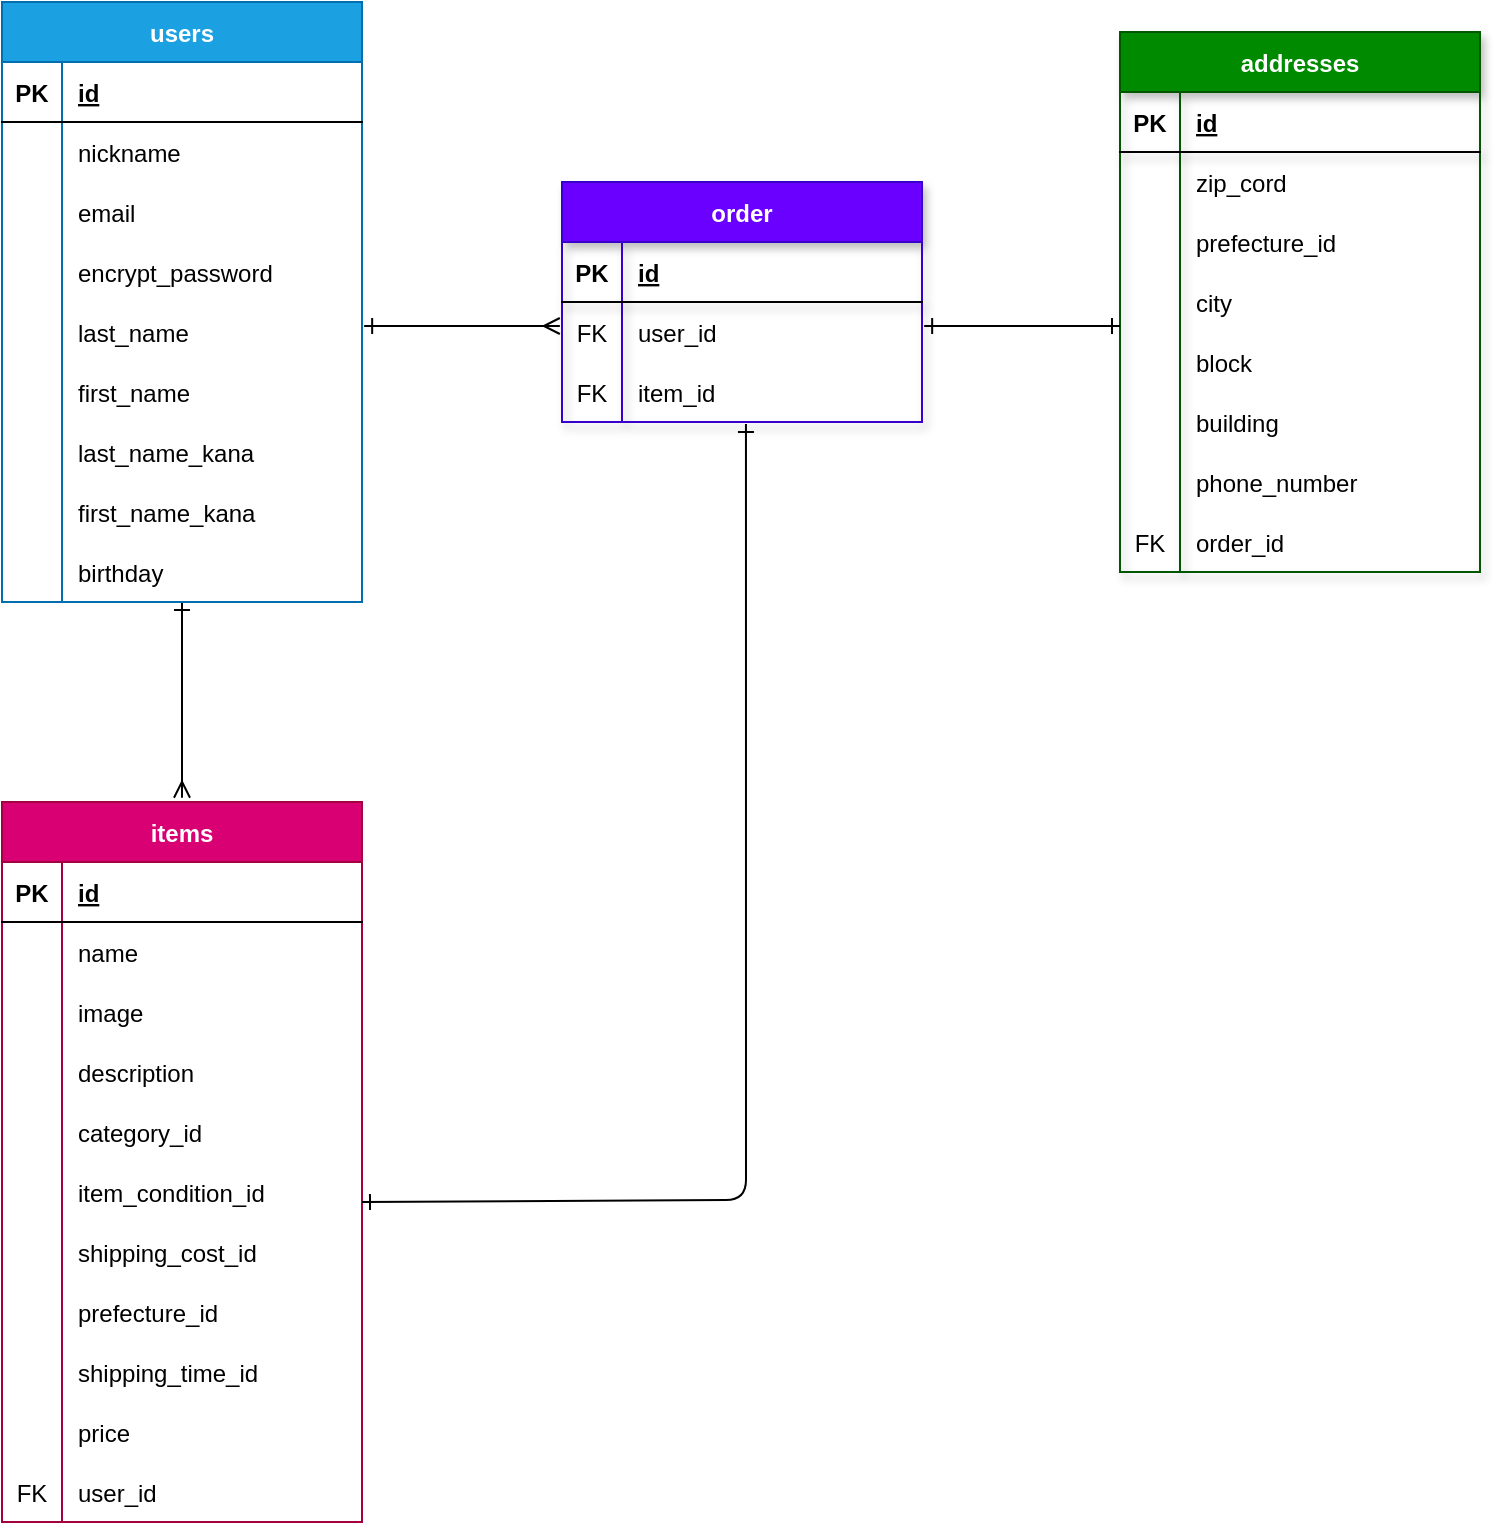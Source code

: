 <mxfile>
    <diagram id="DFI5PynA302Fu8oqHe47" name="ページ1">
        <mxGraphModel dx="1176" dy="812" grid="1" gridSize="10" guides="1" tooltips="1" connect="0" arrows="1" fold="1" page="1" pageScale="1" pageWidth="827" pageHeight="1169" math="0" shadow="0">
            <root>
                <mxCell id="0"/>
                <mxCell id="1" parent="0"/>
                <mxCell id="_hhqNOlX-Mc5uCHi6xY_-204" style="edgeStyle=none;html=1;entryX=0.5;entryY=-0.006;entryDx=0;entryDy=0;entryPerimeter=0;startArrow=ERone;startFill=0;endArrow=ERmany;endFill=0;" edge="1" parent="1" source="_hhqNOlX-Mc5uCHi6xY_-18" target="_hhqNOlX-Mc5uCHi6xY_-88">
                    <mxGeometry relative="1" as="geometry"/>
                </mxCell>
                <mxCell id="_hhqNOlX-Mc5uCHi6xY_-18" value="users" style="shape=table;startSize=30;container=1;collapsible=1;childLayout=tableLayout;fixedRows=1;rowLines=0;fontStyle=1;align=center;resizeLast=1;fillColor=#1ba1e2;fontColor=#ffffff;strokeColor=#006EAF;" vertex="1" parent="1">
                    <mxGeometry x="41" y="40" width="180" height="300" as="geometry"/>
                </mxCell>
                <mxCell id="_hhqNOlX-Mc5uCHi6xY_-19" value="" style="shape=tableRow;horizontal=0;startSize=0;swimlaneHead=0;swimlaneBody=0;fillColor=none;collapsible=0;dropTarget=0;points=[[0,0.5],[1,0.5]];portConstraint=eastwest;top=0;left=0;right=0;bottom=1;" vertex="1" parent="_hhqNOlX-Mc5uCHi6xY_-18">
                    <mxGeometry y="30" width="180" height="30" as="geometry"/>
                </mxCell>
                <mxCell id="_hhqNOlX-Mc5uCHi6xY_-20" value="PK" style="shape=partialRectangle;connectable=0;fillColor=none;top=0;left=0;bottom=0;right=0;fontStyle=1;overflow=hidden;" vertex="1" parent="_hhqNOlX-Mc5uCHi6xY_-19">
                    <mxGeometry width="30" height="30" as="geometry">
                        <mxRectangle width="30" height="30" as="alternateBounds"/>
                    </mxGeometry>
                </mxCell>
                <mxCell id="_hhqNOlX-Mc5uCHi6xY_-21" value="id" style="shape=partialRectangle;connectable=0;fillColor=none;top=0;left=0;bottom=0;right=0;align=left;spacingLeft=6;fontStyle=5;overflow=hidden;" vertex="1" parent="_hhqNOlX-Mc5uCHi6xY_-19">
                    <mxGeometry x="30" width="150" height="30" as="geometry">
                        <mxRectangle width="150" height="30" as="alternateBounds"/>
                    </mxGeometry>
                </mxCell>
                <mxCell id="_hhqNOlX-Mc5uCHi6xY_-22" value="" style="shape=tableRow;horizontal=0;startSize=0;swimlaneHead=0;swimlaneBody=0;fillColor=none;collapsible=0;dropTarget=0;points=[[0,0.5],[1,0.5]];portConstraint=eastwest;top=0;left=0;right=0;bottom=0;" vertex="1" parent="_hhqNOlX-Mc5uCHi6xY_-18">
                    <mxGeometry y="60" width="180" height="30" as="geometry"/>
                </mxCell>
                <mxCell id="_hhqNOlX-Mc5uCHi6xY_-23" value="" style="shape=partialRectangle;connectable=0;fillColor=none;top=0;left=0;bottom=0;right=0;editable=1;overflow=hidden;" vertex="1" parent="_hhqNOlX-Mc5uCHi6xY_-22">
                    <mxGeometry width="30" height="30" as="geometry">
                        <mxRectangle width="30" height="30" as="alternateBounds"/>
                    </mxGeometry>
                </mxCell>
                <mxCell id="_hhqNOlX-Mc5uCHi6xY_-24" value="nickname" style="shape=partialRectangle;connectable=0;fillColor=none;top=0;left=0;bottom=0;right=0;align=left;spacingLeft=6;overflow=hidden;" vertex="1" parent="_hhqNOlX-Mc5uCHi6xY_-22">
                    <mxGeometry x="30" width="150" height="30" as="geometry">
                        <mxRectangle width="150" height="30" as="alternateBounds"/>
                    </mxGeometry>
                </mxCell>
                <mxCell id="_hhqNOlX-Mc5uCHi6xY_-25" value="" style="shape=tableRow;horizontal=0;startSize=0;swimlaneHead=0;swimlaneBody=0;fillColor=none;collapsible=0;dropTarget=0;points=[[0,0.5],[1,0.5]];portConstraint=eastwest;top=0;left=0;right=0;bottom=0;" vertex="1" parent="_hhqNOlX-Mc5uCHi6xY_-18">
                    <mxGeometry y="90" width="180" height="30" as="geometry"/>
                </mxCell>
                <mxCell id="_hhqNOlX-Mc5uCHi6xY_-26" value="" style="shape=partialRectangle;connectable=0;fillColor=none;top=0;left=0;bottom=0;right=0;editable=1;overflow=hidden;" vertex="1" parent="_hhqNOlX-Mc5uCHi6xY_-25">
                    <mxGeometry width="30" height="30" as="geometry">
                        <mxRectangle width="30" height="30" as="alternateBounds"/>
                    </mxGeometry>
                </mxCell>
                <mxCell id="_hhqNOlX-Mc5uCHi6xY_-27" value="email" style="shape=partialRectangle;connectable=0;fillColor=none;top=0;left=0;bottom=0;right=0;align=left;spacingLeft=6;overflow=hidden;" vertex="1" parent="_hhqNOlX-Mc5uCHi6xY_-25">
                    <mxGeometry x="30" width="150" height="30" as="geometry">
                        <mxRectangle width="150" height="30" as="alternateBounds"/>
                    </mxGeometry>
                </mxCell>
                <mxCell id="_hhqNOlX-Mc5uCHi6xY_-28" value="" style="shape=tableRow;horizontal=0;startSize=0;swimlaneHead=0;swimlaneBody=0;fillColor=none;collapsible=0;dropTarget=0;points=[[0,0.5],[1,0.5]];portConstraint=eastwest;top=0;left=0;right=0;bottom=0;" vertex="1" parent="_hhqNOlX-Mc5uCHi6xY_-18">
                    <mxGeometry y="120" width="180" height="30" as="geometry"/>
                </mxCell>
                <mxCell id="_hhqNOlX-Mc5uCHi6xY_-29" value="" style="shape=partialRectangle;connectable=0;fillColor=none;top=0;left=0;bottom=0;right=0;editable=1;overflow=hidden;" vertex="1" parent="_hhqNOlX-Mc5uCHi6xY_-28">
                    <mxGeometry width="30" height="30" as="geometry">
                        <mxRectangle width="30" height="30" as="alternateBounds"/>
                    </mxGeometry>
                </mxCell>
                <mxCell id="_hhqNOlX-Mc5uCHi6xY_-30" value="encrypt_password" style="shape=partialRectangle;connectable=0;fillColor=none;top=0;left=0;bottom=0;right=0;align=left;spacingLeft=6;overflow=hidden;" vertex="1" parent="_hhqNOlX-Mc5uCHi6xY_-28">
                    <mxGeometry x="30" width="150" height="30" as="geometry">
                        <mxRectangle width="150" height="30" as="alternateBounds"/>
                    </mxGeometry>
                </mxCell>
                <mxCell id="_hhqNOlX-Mc5uCHi6xY_-31" style="shape=tableRow;horizontal=0;startSize=0;swimlaneHead=0;swimlaneBody=0;fillColor=none;collapsible=0;dropTarget=0;points=[[0,0.5],[1,0.5]];portConstraint=eastwest;top=0;left=0;right=0;bottom=0;" vertex="1" parent="_hhqNOlX-Mc5uCHi6xY_-18">
                    <mxGeometry y="150" width="180" height="30" as="geometry"/>
                </mxCell>
                <mxCell id="_hhqNOlX-Mc5uCHi6xY_-32" style="shape=partialRectangle;connectable=0;fillColor=none;top=0;left=0;bottom=0;right=0;editable=1;overflow=hidden;" vertex="1" parent="_hhqNOlX-Mc5uCHi6xY_-31">
                    <mxGeometry width="30" height="30" as="geometry">
                        <mxRectangle width="30" height="30" as="alternateBounds"/>
                    </mxGeometry>
                </mxCell>
                <mxCell id="_hhqNOlX-Mc5uCHi6xY_-33" value="last_name" style="shape=partialRectangle;connectable=0;fillColor=none;top=0;left=0;bottom=0;right=0;align=left;spacingLeft=6;overflow=hidden;" vertex="1" parent="_hhqNOlX-Mc5uCHi6xY_-31">
                    <mxGeometry x="30" width="150" height="30" as="geometry">
                        <mxRectangle width="150" height="30" as="alternateBounds"/>
                    </mxGeometry>
                </mxCell>
                <mxCell id="_hhqNOlX-Mc5uCHi6xY_-34" style="shape=tableRow;horizontal=0;startSize=0;swimlaneHead=0;swimlaneBody=0;fillColor=none;collapsible=0;dropTarget=0;points=[[0,0.5],[1,0.5]];portConstraint=eastwest;top=0;left=0;right=0;bottom=0;" vertex="1" parent="_hhqNOlX-Mc5uCHi6xY_-18">
                    <mxGeometry y="180" width="180" height="30" as="geometry"/>
                </mxCell>
                <mxCell id="_hhqNOlX-Mc5uCHi6xY_-35" style="shape=partialRectangle;connectable=0;fillColor=none;top=0;left=0;bottom=0;right=0;editable=1;overflow=hidden;" vertex="1" parent="_hhqNOlX-Mc5uCHi6xY_-34">
                    <mxGeometry width="30" height="30" as="geometry">
                        <mxRectangle width="30" height="30" as="alternateBounds"/>
                    </mxGeometry>
                </mxCell>
                <mxCell id="_hhqNOlX-Mc5uCHi6xY_-36" value="first_name" style="shape=partialRectangle;connectable=0;fillColor=none;top=0;left=0;bottom=0;right=0;align=left;spacingLeft=6;overflow=hidden;" vertex="1" parent="_hhqNOlX-Mc5uCHi6xY_-34">
                    <mxGeometry x="30" width="150" height="30" as="geometry">
                        <mxRectangle width="150" height="30" as="alternateBounds"/>
                    </mxGeometry>
                </mxCell>
                <mxCell id="_hhqNOlX-Mc5uCHi6xY_-37" style="shape=tableRow;horizontal=0;startSize=0;swimlaneHead=0;swimlaneBody=0;fillColor=none;collapsible=0;dropTarget=0;points=[[0,0.5],[1,0.5]];portConstraint=eastwest;top=0;left=0;right=0;bottom=0;" vertex="1" parent="_hhqNOlX-Mc5uCHi6xY_-18">
                    <mxGeometry y="210" width="180" height="30" as="geometry"/>
                </mxCell>
                <mxCell id="_hhqNOlX-Mc5uCHi6xY_-38" style="shape=partialRectangle;connectable=0;fillColor=none;top=0;left=0;bottom=0;right=0;editable=1;overflow=hidden;" vertex="1" parent="_hhqNOlX-Mc5uCHi6xY_-37">
                    <mxGeometry width="30" height="30" as="geometry">
                        <mxRectangle width="30" height="30" as="alternateBounds"/>
                    </mxGeometry>
                </mxCell>
                <mxCell id="_hhqNOlX-Mc5uCHi6xY_-39" value="last_name_kana" style="shape=partialRectangle;connectable=0;fillColor=none;top=0;left=0;bottom=0;right=0;align=left;spacingLeft=6;overflow=hidden;" vertex="1" parent="_hhqNOlX-Mc5uCHi6xY_-37">
                    <mxGeometry x="30" width="150" height="30" as="geometry">
                        <mxRectangle width="150" height="30" as="alternateBounds"/>
                    </mxGeometry>
                </mxCell>
                <mxCell id="_hhqNOlX-Mc5uCHi6xY_-40" style="shape=tableRow;horizontal=0;startSize=0;swimlaneHead=0;swimlaneBody=0;fillColor=none;collapsible=0;dropTarget=0;points=[[0,0.5],[1,0.5]];portConstraint=eastwest;top=0;left=0;right=0;bottom=0;" vertex="1" parent="_hhqNOlX-Mc5uCHi6xY_-18">
                    <mxGeometry y="240" width="180" height="30" as="geometry"/>
                </mxCell>
                <mxCell id="_hhqNOlX-Mc5uCHi6xY_-41" style="shape=partialRectangle;connectable=0;fillColor=none;top=0;left=0;bottom=0;right=0;editable=1;overflow=hidden;" vertex="1" parent="_hhqNOlX-Mc5uCHi6xY_-40">
                    <mxGeometry width="30" height="30" as="geometry">
                        <mxRectangle width="30" height="30" as="alternateBounds"/>
                    </mxGeometry>
                </mxCell>
                <mxCell id="_hhqNOlX-Mc5uCHi6xY_-42" value="first_name_kana" style="shape=partialRectangle;connectable=0;fillColor=none;top=0;left=0;bottom=0;right=0;align=left;spacingLeft=6;overflow=hidden;" vertex="1" parent="_hhqNOlX-Mc5uCHi6xY_-40">
                    <mxGeometry x="30" width="150" height="30" as="geometry">
                        <mxRectangle width="150" height="30" as="alternateBounds"/>
                    </mxGeometry>
                </mxCell>
                <mxCell id="_hhqNOlX-Mc5uCHi6xY_-43" style="shape=tableRow;horizontal=0;startSize=0;swimlaneHead=0;swimlaneBody=0;fillColor=none;collapsible=0;dropTarget=0;points=[[0,0.5],[1,0.5]];portConstraint=eastwest;top=0;left=0;right=0;bottom=0;" vertex="1" parent="_hhqNOlX-Mc5uCHi6xY_-18">
                    <mxGeometry y="270" width="180" height="30" as="geometry"/>
                </mxCell>
                <mxCell id="_hhqNOlX-Mc5uCHi6xY_-44" style="shape=partialRectangle;connectable=0;fillColor=none;top=0;left=0;bottom=0;right=0;editable=1;overflow=hidden;" vertex="1" parent="_hhqNOlX-Mc5uCHi6xY_-43">
                    <mxGeometry width="30" height="30" as="geometry">
                        <mxRectangle width="30" height="30" as="alternateBounds"/>
                    </mxGeometry>
                </mxCell>
                <mxCell id="_hhqNOlX-Mc5uCHi6xY_-45" value="birthday" style="shape=partialRectangle;connectable=0;fillColor=none;top=0;left=0;bottom=0;right=0;align=left;spacingLeft=6;overflow=hidden;" vertex="1" parent="_hhqNOlX-Mc5uCHi6xY_-43">
                    <mxGeometry x="30" width="150" height="30" as="geometry">
                        <mxRectangle width="150" height="30" as="alternateBounds"/>
                    </mxGeometry>
                </mxCell>
                <mxCell id="_hhqNOlX-Mc5uCHi6xY_-88" value="items" style="shape=table;startSize=30;container=1;collapsible=1;childLayout=tableLayout;fixedRows=1;rowLines=0;fontStyle=1;align=center;resizeLast=1;strokeColor=#A50040;strokeWidth=1;fillColor=#d80073;fontColor=#ffffff;" vertex="1" parent="1">
                    <mxGeometry x="41" y="440" width="180" height="360" as="geometry"/>
                </mxCell>
                <mxCell id="_hhqNOlX-Mc5uCHi6xY_-89" value="" style="shape=tableRow;horizontal=0;startSize=0;swimlaneHead=0;swimlaneBody=0;fillColor=none;collapsible=0;dropTarget=0;points=[[0,0.5],[1,0.5]];portConstraint=eastwest;top=0;left=0;right=0;bottom=1;strokeColor=default;strokeWidth=1;" vertex="1" parent="_hhqNOlX-Mc5uCHi6xY_-88">
                    <mxGeometry y="30" width="180" height="30" as="geometry"/>
                </mxCell>
                <mxCell id="_hhqNOlX-Mc5uCHi6xY_-90" value="PK" style="shape=partialRectangle;connectable=0;fillColor=none;top=0;left=0;bottom=0;right=0;fontStyle=1;overflow=hidden;strokeColor=default;strokeWidth=1;" vertex="1" parent="_hhqNOlX-Mc5uCHi6xY_-89">
                    <mxGeometry width="30" height="30" as="geometry">
                        <mxRectangle width="30" height="30" as="alternateBounds"/>
                    </mxGeometry>
                </mxCell>
                <mxCell id="_hhqNOlX-Mc5uCHi6xY_-91" value="id" style="shape=partialRectangle;connectable=0;fillColor=none;top=0;left=0;bottom=0;right=0;align=left;spacingLeft=6;fontStyle=5;overflow=hidden;strokeColor=default;strokeWidth=1;" vertex="1" parent="_hhqNOlX-Mc5uCHi6xY_-89">
                    <mxGeometry x="30" width="150" height="30" as="geometry">
                        <mxRectangle width="150" height="30" as="alternateBounds"/>
                    </mxGeometry>
                </mxCell>
                <mxCell id="_hhqNOlX-Mc5uCHi6xY_-101" style="shape=tableRow;horizontal=0;startSize=0;swimlaneHead=0;swimlaneBody=0;fillColor=none;collapsible=0;dropTarget=0;points=[[0,0.5],[1,0.5]];portConstraint=eastwest;top=0;left=0;right=0;bottom=0;strokeColor=default;strokeWidth=1;" vertex="1" parent="_hhqNOlX-Mc5uCHi6xY_-88">
                    <mxGeometry y="60" width="180" height="30" as="geometry"/>
                </mxCell>
                <mxCell id="_hhqNOlX-Mc5uCHi6xY_-102" style="shape=partialRectangle;connectable=0;fillColor=none;top=0;left=0;bottom=0;right=0;editable=1;overflow=hidden;strokeColor=default;strokeWidth=1;" vertex="1" parent="_hhqNOlX-Mc5uCHi6xY_-101">
                    <mxGeometry width="30" height="30" as="geometry">
                        <mxRectangle width="30" height="30" as="alternateBounds"/>
                    </mxGeometry>
                </mxCell>
                <mxCell id="_hhqNOlX-Mc5uCHi6xY_-103" value="name" style="shape=partialRectangle;connectable=0;fillColor=none;top=0;left=0;bottom=0;right=0;align=left;spacingLeft=6;overflow=hidden;strokeColor=default;strokeWidth=1;" vertex="1" parent="_hhqNOlX-Mc5uCHi6xY_-101">
                    <mxGeometry x="30" width="150" height="30" as="geometry">
                        <mxRectangle width="150" height="30" as="alternateBounds"/>
                    </mxGeometry>
                </mxCell>
                <mxCell id="_hhqNOlX-Mc5uCHi6xY_-119" style="shape=tableRow;horizontal=0;startSize=0;swimlaneHead=0;swimlaneBody=0;fillColor=none;collapsible=0;dropTarget=0;points=[[0,0.5],[1,0.5]];portConstraint=eastwest;top=0;left=0;right=0;bottom=0;strokeColor=default;strokeWidth=1;" vertex="1" parent="_hhqNOlX-Mc5uCHi6xY_-88">
                    <mxGeometry y="90" width="180" height="30" as="geometry"/>
                </mxCell>
                <mxCell id="_hhqNOlX-Mc5uCHi6xY_-120" style="shape=partialRectangle;connectable=0;fillColor=none;top=0;left=0;bottom=0;right=0;editable=1;overflow=hidden;strokeColor=default;strokeWidth=1;" vertex="1" parent="_hhqNOlX-Mc5uCHi6xY_-119">
                    <mxGeometry width="30" height="30" as="geometry">
                        <mxRectangle width="30" height="30" as="alternateBounds"/>
                    </mxGeometry>
                </mxCell>
                <mxCell id="_hhqNOlX-Mc5uCHi6xY_-121" value="image" style="shape=partialRectangle;connectable=0;fillColor=none;top=0;left=0;bottom=0;right=0;align=left;spacingLeft=6;overflow=hidden;strokeColor=default;strokeWidth=1;" vertex="1" parent="_hhqNOlX-Mc5uCHi6xY_-119">
                    <mxGeometry x="30" width="150" height="30" as="geometry">
                        <mxRectangle width="150" height="30" as="alternateBounds"/>
                    </mxGeometry>
                </mxCell>
                <mxCell id="_hhqNOlX-Mc5uCHi6xY_-92" value="" style="shape=tableRow;horizontal=0;startSize=0;swimlaneHead=0;swimlaneBody=0;fillColor=none;collapsible=0;dropTarget=0;points=[[0,0.5],[1,0.5]];portConstraint=eastwest;top=0;left=0;right=0;bottom=0;strokeColor=default;strokeWidth=1;" vertex="1" parent="_hhqNOlX-Mc5uCHi6xY_-88">
                    <mxGeometry y="120" width="180" height="30" as="geometry"/>
                </mxCell>
                <mxCell id="_hhqNOlX-Mc5uCHi6xY_-93" value="" style="shape=partialRectangle;connectable=0;fillColor=none;top=0;left=0;bottom=0;right=0;editable=1;overflow=hidden;strokeColor=default;strokeWidth=1;" vertex="1" parent="_hhqNOlX-Mc5uCHi6xY_-92">
                    <mxGeometry width="30" height="30" as="geometry">
                        <mxRectangle width="30" height="30" as="alternateBounds"/>
                    </mxGeometry>
                </mxCell>
                <mxCell id="_hhqNOlX-Mc5uCHi6xY_-94" value="description" style="shape=partialRectangle;connectable=0;fillColor=none;top=0;left=0;bottom=0;right=0;align=left;spacingLeft=6;overflow=hidden;strokeColor=default;strokeWidth=1;" vertex="1" parent="_hhqNOlX-Mc5uCHi6xY_-92">
                    <mxGeometry x="30" width="150" height="30" as="geometry">
                        <mxRectangle width="150" height="30" as="alternateBounds"/>
                    </mxGeometry>
                </mxCell>
                <mxCell id="_hhqNOlX-Mc5uCHi6xY_-95" value="" style="shape=tableRow;horizontal=0;startSize=0;swimlaneHead=0;swimlaneBody=0;fillColor=none;collapsible=0;dropTarget=0;points=[[0,0.5],[1,0.5]];portConstraint=eastwest;top=0;left=0;right=0;bottom=0;strokeColor=default;strokeWidth=1;" vertex="1" parent="_hhqNOlX-Mc5uCHi6xY_-88">
                    <mxGeometry y="150" width="180" height="30" as="geometry"/>
                </mxCell>
                <mxCell id="_hhqNOlX-Mc5uCHi6xY_-96" value="" style="shape=partialRectangle;connectable=0;fillColor=none;top=0;left=0;bottom=0;right=0;editable=1;overflow=hidden;strokeColor=default;strokeWidth=1;" vertex="1" parent="_hhqNOlX-Mc5uCHi6xY_-95">
                    <mxGeometry width="30" height="30" as="geometry">
                        <mxRectangle width="30" height="30" as="alternateBounds"/>
                    </mxGeometry>
                </mxCell>
                <mxCell id="_hhqNOlX-Mc5uCHi6xY_-97" value="category_id" style="shape=partialRectangle;connectable=0;fillColor=none;top=0;left=0;bottom=0;right=0;align=left;spacingLeft=6;overflow=hidden;strokeColor=default;strokeWidth=1;" vertex="1" parent="_hhqNOlX-Mc5uCHi6xY_-95">
                    <mxGeometry x="30" width="150" height="30" as="geometry">
                        <mxRectangle width="150" height="30" as="alternateBounds"/>
                    </mxGeometry>
                </mxCell>
                <mxCell id="_hhqNOlX-Mc5uCHi6xY_-98" value="" style="shape=tableRow;horizontal=0;startSize=0;swimlaneHead=0;swimlaneBody=0;fillColor=none;collapsible=0;dropTarget=0;points=[[0,0.5],[1,0.5]];portConstraint=eastwest;top=0;left=0;right=0;bottom=0;strokeColor=default;strokeWidth=1;" vertex="1" parent="_hhqNOlX-Mc5uCHi6xY_-88">
                    <mxGeometry y="180" width="180" height="30" as="geometry"/>
                </mxCell>
                <mxCell id="_hhqNOlX-Mc5uCHi6xY_-99" value="" style="shape=partialRectangle;connectable=0;fillColor=none;top=0;left=0;bottom=0;right=0;editable=1;overflow=hidden;strokeColor=default;strokeWidth=1;" vertex="1" parent="_hhqNOlX-Mc5uCHi6xY_-98">
                    <mxGeometry width="30" height="30" as="geometry">
                        <mxRectangle width="30" height="30" as="alternateBounds"/>
                    </mxGeometry>
                </mxCell>
                <mxCell id="_hhqNOlX-Mc5uCHi6xY_-100" value="item_condition_id" style="shape=partialRectangle;connectable=0;fillColor=none;top=0;left=0;bottom=0;right=0;align=left;spacingLeft=6;overflow=hidden;strokeColor=default;strokeWidth=1;" vertex="1" parent="_hhqNOlX-Mc5uCHi6xY_-98">
                    <mxGeometry x="30" width="150" height="30" as="geometry">
                        <mxRectangle width="150" height="30" as="alternateBounds"/>
                    </mxGeometry>
                </mxCell>
                <mxCell id="_hhqNOlX-Mc5uCHi6xY_-113" style="shape=tableRow;horizontal=0;startSize=0;swimlaneHead=0;swimlaneBody=0;fillColor=none;collapsible=0;dropTarget=0;points=[[0,0.5],[1,0.5]];portConstraint=eastwest;top=0;left=0;right=0;bottom=0;strokeColor=default;strokeWidth=1;" vertex="1" parent="_hhqNOlX-Mc5uCHi6xY_-88">
                    <mxGeometry y="210" width="180" height="30" as="geometry"/>
                </mxCell>
                <mxCell id="_hhqNOlX-Mc5uCHi6xY_-114" style="shape=partialRectangle;connectable=0;fillColor=none;top=0;left=0;bottom=0;right=0;editable=1;overflow=hidden;strokeColor=default;strokeWidth=1;" vertex="1" parent="_hhqNOlX-Mc5uCHi6xY_-113">
                    <mxGeometry width="30" height="30" as="geometry">
                        <mxRectangle width="30" height="30" as="alternateBounds"/>
                    </mxGeometry>
                </mxCell>
                <mxCell id="_hhqNOlX-Mc5uCHi6xY_-115" value="shipping_cost_id" style="shape=partialRectangle;connectable=0;fillColor=none;top=0;left=0;bottom=0;right=0;align=left;spacingLeft=6;overflow=hidden;strokeColor=default;strokeWidth=1;" vertex="1" parent="_hhqNOlX-Mc5uCHi6xY_-113">
                    <mxGeometry x="30" width="150" height="30" as="geometry">
                        <mxRectangle width="150" height="30" as="alternateBounds"/>
                    </mxGeometry>
                </mxCell>
                <mxCell id="_hhqNOlX-Mc5uCHi6xY_-110" style="shape=tableRow;horizontal=0;startSize=0;swimlaneHead=0;swimlaneBody=0;fillColor=none;collapsible=0;dropTarget=0;points=[[0,0.5],[1,0.5]];portConstraint=eastwest;top=0;left=0;right=0;bottom=0;strokeColor=default;strokeWidth=1;" vertex="1" parent="_hhqNOlX-Mc5uCHi6xY_-88">
                    <mxGeometry y="240" width="180" height="30" as="geometry"/>
                </mxCell>
                <mxCell id="_hhqNOlX-Mc5uCHi6xY_-111" style="shape=partialRectangle;connectable=0;fillColor=none;top=0;left=0;bottom=0;right=0;editable=1;overflow=hidden;strokeColor=default;strokeWidth=1;" vertex="1" parent="_hhqNOlX-Mc5uCHi6xY_-110">
                    <mxGeometry width="30" height="30" as="geometry">
                        <mxRectangle width="30" height="30" as="alternateBounds"/>
                    </mxGeometry>
                </mxCell>
                <mxCell id="_hhqNOlX-Mc5uCHi6xY_-112" value="prefecture_id" style="shape=partialRectangle;connectable=0;fillColor=none;top=0;left=0;bottom=0;right=0;align=left;spacingLeft=6;overflow=hidden;strokeColor=default;strokeWidth=1;" vertex="1" parent="_hhqNOlX-Mc5uCHi6xY_-110">
                    <mxGeometry x="30" width="150" height="30" as="geometry">
                        <mxRectangle width="150" height="30" as="alternateBounds"/>
                    </mxGeometry>
                </mxCell>
                <mxCell id="_hhqNOlX-Mc5uCHi6xY_-107" style="shape=tableRow;horizontal=0;startSize=0;swimlaneHead=0;swimlaneBody=0;fillColor=none;collapsible=0;dropTarget=0;points=[[0,0.5],[1,0.5]];portConstraint=eastwest;top=0;left=0;right=0;bottom=0;strokeColor=default;strokeWidth=1;" vertex="1" parent="_hhqNOlX-Mc5uCHi6xY_-88">
                    <mxGeometry y="270" width="180" height="30" as="geometry"/>
                </mxCell>
                <mxCell id="_hhqNOlX-Mc5uCHi6xY_-108" style="shape=partialRectangle;connectable=0;fillColor=none;top=0;left=0;bottom=0;right=0;editable=1;overflow=hidden;strokeColor=default;strokeWidth=1;" vertex="1" parent="_hhqNOlX-Mc5uCHi6xY_-107">
                    <mxGeometry width="30" height="30" as="geometry">
                        <mxRectangle width="30" height="30" as="alternateBounds"/>
                    </mxGeometry>
                </mxCell>
                <mxCell id="_hhqNOlX-Mc5uCHi6xY_-109" value="shipping_time_id" style="shape=partialRectangle;connectable=0;fillColor=none;top=0;left=0;bottom=0;right=0;align=left;spacingLeft=6;overflow=hidden;strokeColor=default;strokeWidth=1;" vertex="1" parent="_hhqNOlX-Mc5uCHi6xY_-107">
                    <mxGeometry x="30" width="150" height="30" as="geometry">
                        <mxRectangle width="150" height="30" as="alternateBounds"/>
                    </mxGeometry>
                </mxCell>
                <mxCell id="_hhqNOlX-Mc5uCHi6xY_-116" style="shape=tableRow;horizontal=0;startSize=0;swimlaneHead=0;swimlaneBody=0;fillColor=none;collapsible=0;dropTarget=0;points=[[0,0.5],[1,0.5]];portConstraint=eastwest;top=0;left=0;right=0;bottom=0;strokeColor=default;strokeWidth=1;" vertex="1" parent="_hhqNOlX-Mc5uCHi6xY_-88">
                    <mxGeometry y="300" width="180" height="30" as="geometry"/>
                </mxCell>
                <mxCell id="_hhqNOlX-Mc5uCHi6xY_-117" style="shape=partialRectangle;connectable=0;fillColor=none;top=0;left=0;bottom=0;right=0;editable=1;overflow=hidden;strokeColor=default;strokeWidth=1;" vertex="1" parent="_hhqNOlX-Mc5uCHi6xY_-116">
                    <mxGeometry width="30" height="30" as="geometry">
                        <mxRectangle width="30" height="30" as="alternateBounds"/>
                    </mxGeometry>
                </mxCell>
                <mxCell id="_hhqNOlX-Mc5uCHi6xY_-118" value="price" style="shape=partialRectangle;connectable=0;fillColor=none;top=0;left=0;bottom=0;right=0;align=left;spacingLeft=6;overflow=hidden;strokeColor=default;strokeWidth=1;" vertex="1" parent="_hhqNOlX-Mc5uCHi6xY_-116">
                    <mxGeometry x="30" width="150" height="30" as="geometry">
                        <mxRectangle width="150" height="30" as="alternateBounds"/>
                    </mxGeometry>
                </mxCell>
                <mxCell id="_hhqNOlX-Mc5uCHi6xY_-173" style="shape=tableRow;horizontal=0;startSize=0;swimlaneHead=0;swimlaneBody=0;fillColor=none;collapsible=0;dropTarget=0;points=[[0,0.5],[1,0.5]];portConstraint=eastwest;top=0;left=0;right=0;bottom=0;strokeColor=default;strokeWidth=1;" vertex="1" parent="_hhqNOlX-Mc5uCHi6xY_-88">
                    <mxGeometry y="330" width="180" height="30" as="geometry"/>
                </mxCell>
                <mxCell id="_hhqNOlX-Mc5uCHi6xY_-174" value="FK" style="shape=partialRectangle;connectable=0;fillColor=none;top=0;left=0;bottom=0;right=0;editable=1;overflow=hidden;strokeColor=default;strokeWidth=1;" vertex="1" parent="_hhqNOlX-Mc5uCHi6xY_-173">
                    <mxGeometry width="30" height="30" as="geometry">
                        <mxRectangle width="30" height="30" as="alternateBounds"/>
                    </mxGeometry>
                </mxCell>
                <mxCell id="_hhqNOlX-Mc5uCHi6xY_-175" value="user_id" style="shape=partialRectangle;connectable=0;fillColor=none;top=0;left=0;bottom=0;right=0;align=left;spacingLeft=6;overflow=hidden;strokeColor=default;strokeWidth=1;" vertex="1" parent="_hhqNOlX-Mc5uCHi6xY_-173">
                    <mxGeometry x="30" width="150" height="30" as="geometry">
                        <mxRectangle width="150" height="30" as="alternateBounds"/>
                    </mxGeometry>
                </mxCell>
                <mxCell id="_hhqNOlX-Mc5uCHi6xY_-160" value="order" style="shape=table;startSize=30;container=1;collapsible=1;childLayout=tableLayout;fixedRows=1;rowLines=0;fontStyle=1;align=center;resizeLast=1;shadow=1;strokeColor=#3700CC;strokeWidth=1;fillColor=#6a00ff;fontColor=#ffffff;" vertex="1" parent="1">
                    <mxGeometry x="321" y="130" width="180" height="120" as="geometry"/>
                </mxCell>
                <mxCell id="_hhqNOlX-Mc5uCHi6xY_-161" value="" style="shape=tableRow;horizontal=0;startSize=0;swimlaneHead=0;swimlaneBody=0;fillColor=none;collapsible=0;dropTarget=0;points=[[0,0.5],[1,0.5]];portConstraint=eastwest;top=0;left=0;right=0;bottom=1;shadow=1;strokeColor=default;strokeWidth=1;" vertex="1" parent="_hhqNOlX-Mc5uCHi6xY_-160">
                    <mxGeometry y="30" width="180" height="30" as="geometry"/>
                </mxCell>
                <mxCell id="_hhqNOlX-Mc5uCHi6xY_-162" value="PK" style="shape=partialRectangle;connectable=0;fillColor=none;top=0;left=0;bottom=0;right=0;fontStyle=1;overflow=hidden;shadow=1;strokeColor=default;strokeWidth=1;" vertex="1" parent="_hhqNOlX-Mc5uCHi6xY_-161">
                    <mxGeometry width="30" height="30" as="geometry">
                        <mxRectangle width="30" height="30" as="alternateBounds"/>
                    </mxGeometry>
                </mxCell>
                <mxCell id="_hhqNOlX-Mc5uCHi6xY_-163" value="id" style="shape=partialRectangle;connectable=0;fillColor=none;top=0;left=0;bottom=0;right=0;align=left;spacingLeft=6;fontStyle=5;overflow=hidden;shadow=1;strokeColor=default;strokeWidth=1;" vertex="1" parent="_hhqNOlX-Mc5uCHi6xY_-161">
                    <mxGeometry x="30" width="150" height="30" as="geometry">
                        <mxRectangle width="150" height="30" as="alternateBounds"/>
                    </mxGeometry>
                </mxCell>
                <mxCell id="_hhqNOlX-Mc5uCHi6xY_-164" value="" style="shape=tableRow;horizontal=0;startSize=0;swimlaneHead=0;swimlaneBody=0;fillColor=none;collapsible=0;dropTarget=0;points=[[0,0.5],[1,0.5]];portConstraint=eastwest;top=0;left=0;right=0;bottom=0;shadow=1;strokeColor=default;strokeWidth=1;" vertex="1" parent="_hhqNOlX-Mc5uCHi6xY_-160">
                    <mxGeometry y="60" width="180" height="30" as="geometry"/>
                </mxCell>
                <mxCell id="_hhqNOlX-Mc5uCHi6xY_-165" value="FK" style="shape=partialRectangle;connectable=0;fillColor=none;top=0;left=0;bottom=0;right=0;editable=1;overflow=hidden;shadow=1;strokeColor=default;strokeWidth=1;" vertex="1" parent="_hhqNOlX-Mc5uCHi6xY_-164">
                    <mxGeometry width="30" height="30" as="geometry">
                        <mxRectangle width="30" height="30" as="alternateBounds"/>
                    </mxGeometry>
                </mxCell>
                <mxCell id="_hhqNOlX-Mc5uCHi6xY_-166" value="user_id" style="shape=partialRectangle;connectable=0;fillColor=none;top=0;left=0;bottom=0;right=0;align=left;spacingLeft=6;overflow=hidden;shadow=1;strokeColor=default;strokeWidth=1;" vertex="1" parent="_hhqNOlX-Mc5uCHi6xY_-164">
                    <mxGeometry x="30" width="150" height="30" as="geometry">
                        <mxRectangle width="150" height="30" as="alternateBounds"/>
                    </mxGeometry>
                </mxCell>
                <mxCell id="_hhqNOlX-Mc5uCHi6xY_-167" value="" style="shape=tableRow;horizontal=0;startSize=0;swimlaneHead=0;swimlaneBody=0;fillColor=none;collapsible=0;dropTarget=0;points=[[0,0.5],[1,0.5]];portConstraint=eastwest;top=0;left=0;right=0;bottom=0;shadow=1;strokeColor=default;strokeWidth=1;" vertex="1" parent="_hhqNOlX-Mc5uCHi6xY_-160">
                    <mxGeometry y="90" width="180" height="30" as="geometry"/>
                </mxCell>
                <mxCell id="_hhqNOlX-Mc5uCHi6xY_-168" value="FK" style="shape=partialRectangle;connectable=0;fillColor=none;top=0;left=0;bottom=0;right=0;editable=1;overflow=hidden;shadow=1;strokeColor=default;strokeWidth=1;" vertex="1" parent="_hhqNOlX-Mc5uCHi6xY_-167">
                    <mxGeometry width="30" height="30" as="geometry">
                        <mxRectangle width="30" height="30" as="alternateBounds"/>
                    </mxGeometry>
                </mxCell>
                <mxCell id="_hhqNOlX-Mc5uCHi6xY_-169" value="item_id" style="shape=partialRectangle;connectable=0;fillColor=none;top=0;left=0;bottom=0;right=0;align=left;spacingLeft=6;overflow=hidden;shadow=1;strokeColor=default;strokeWidth=1;" vertex="1" parent="_hhqNOlX-Mc5uCHi6xY_-167">
                    <mxGeometry x="30" width="150" height="30" as="geometry">
                        <mxRectangle width="150" height="30" as="alternateBounds"/>
                    </mxGeometry>
                </mxCell>
                <mxCell id="_hhqNOlX-Mc5uCHi6xY_-176" value="addresses" style="shape=table;startSize=30;container=1;collapsible=1;childLayout=tableLayout;fixedRows=1;rowLines=0;fontStyle=1;align=center;resizeLast=1;shadow=1;strokeColor=#005700;strokeWidth=1;fillColor=#008a00;fontColor=#ffffff;" vertex="1" parent="1">
                    <mxGeometry x="600" y="55" width="180" height="270" as="geometry"/>
                </mxCell>
                <mxCell id="_hhqNOlX-Mc5uCHi6xY_-177" value="" style="shape=tableRow;horizontal=0;startSize=0;swimlaneHead=0;swimlaneBody=0;fillColor=none;collapsible=0;dropTarget=0;points=[[0,0.5],[1,0.5]];portConstraint=eastwest;top=0;left=0;right=0;bottom=1;shadow=1;strokeColor=default;strokeWidth=1;" vertex="1" parent="_hhqNOlX-Mc5uCHi6xY_-176">
                    <mxGeometry y="30" width="180" height="30" as="geometry"/>
                </mxCell>
                <mxCell id="_hhqNOlX-Mc5uCHi6xY_-178" value="PK" style="shape=partialRectangle;connectable=0;fillColor=none;top=0;left=0;bottom=0;right=0;fontStyle=1;overflow=hidden;shadow=1;strokeColor=default;strokeWidth=1;" vertex="1" parent="_hhqNOlX-Mc5uCHi6xY_-177">
                    <mxGeometry width="30" height="30" as="geometry">
                        <mxRectangle width="30" height="30" as="alternateBounds"/>
                    </mxGeometry>
                </mxCell>
                <mxCell id="_hhqNOlX-Mc5uCHi6xY_-179" value="id" style="shape=partialRectangle;connectable=0;fillColor=none;top=0;left=0;bottom=0;right=0;align=left;spacingLeft=6;fontStyle=5;overflow=hidden;shadow=1;strokeColor=default;strokeWidth=1;" vertex="1" parent="_hhqNOlX-Mc5uCHi6xY_-177">
                    <mxGeometry x="30" width="150" height="30" as="geometry">
                        <mxRectangle width="150" height="30" as="alternateBounds"/>
                    </mxGeometry>
                </mxCell>
                <mxCell id="_hhqNOlX-Mc5uCHi6xY_-180" value="" style="shape=tableRow;horizontal=0;startSize=0;swimlaneHead=0;swimlaneBody=0;fillColor=none;collapsible=0;dropTarget=0;points=[[0,0.5],[1,0.5]];portConstraint=eastwest;top=0;left=0;right=0;bottom=0;shadow=1;strokeColor=default;strokeWidth=1;" vertex="1" parent="_hhqNOlX-Mc5uCHi6xY_-176">
                    <mxGeometry y="60" width="180" height="30" as="geometry"/>
                </mxCell>
                <mxCell id="_hhqNOlX-Mc5uCHi6xY_-181" value="" style="shape=partialRectangle;connectable=0;fillColor=none;top=0;left=0;bottom=0;right=0;editable=1;overflow=hidden;shadow=1;strokeColor=default;strokeWidth=1;" vertex="1" parent="_hhqNOlX-Mc5uCHi6xY_-180">
                    <mxGeometry width="30" height="30" as="geometry">
                        <mxRectangle width="30" height="30" as="alternateBounds"/>
                    </mxGeometry>
                </mxCell>
                <mxCell id="_hhqNOlX-Mc5uCHi6xY_-182" value="zip_cord" style="shape=partialRectangle;connectable=0;fillColor=none;top=0;left=0;bottom=0;right=0;align=left;spacingLeft=6;overflow=hidden;shadow=1;strokeColor=default;strokeWidth=1;" vertex="1" parent="_hhqNOlX-Mc5uCHi6xY_-180">
                    <mxGeometry x="30" width="150" height="30" as="geometry">
                        <mxRectangle width="150" height="30" as="alternateBounds"/>
                    </mxGeometry>
                </mxCell>
                <mxCell id="_hhqNOlX-Mc5uCHi6xY_-183" value="" style="shape=tableRow;horizontal=0;startSize=0;swimlaneHead=0;swimlaneBody=0;fillColor=none;collapsible=0;dropTarget=0;points=[[0,0.5],[1,0.5]];portConstraint=eastwest;top=0;left=0;right=0;bottom=0;shadow=1;strokeColor=default;strokeWidth=1;" vertex="1" parent="_hhqNOlX-Mc5uCHi6xY_-176">
                    <mxGeometry y="90" width="180" height="30" as="geometry"/>
                </mxCell>
                <mxCell id="_hhqNOlX-Mc5uCHi6xY_-184" value="" style="shape=partialRectangle;connectable=0;fillColor=none;top=0;left=0;bottom=0;right=0;editable=1;overflow=hidden;shadow=1;strokeColor=default;strokeWidth=1;" vertex="1" parent="_hhqNOlX-Mc5uCHi6xY_-183">
                    <mxGeometry width="30" height="30" as="geometry">
                        <mxRectangle width="30" height="30" as="alternateBounds"/>
                    </mxGeometry>
                </mxCell>
                <mxCell id="_hhqNOlX-Mc5uCHi6xY_-185" value="prefecture_id" style="shape=partialRectangle;connectable=0;fillColor=none;top=0;left=0;bottom=0;right=0;align=left;spacingLeft=6;overflow=hidden;shadow=1;strokeColor=default;strokeWidth=1;" vertex="1" parent="_hhqNOlX-Mc5uCHi6xY_-183">
                    <mxGeometry x="30" width="150" height="30" as="geometry">
                        <mxRectangle width="150" height="30" as="alternateBounds"/>
                    </mxGeometry>
                </mxCell>
                <mxCell id="_hhqNOlX-Mc5uCHi6xY_-186" value="" style="shape=tableRow;horizontal=0;startSize=0;swimlaneHead=0;swimlaneBody=0;fillColor=none;collapsible=0;dropTarget=0;points=[[0,0.5],[1,0.5]];portConstraint=eastwest;top=0;left=0;right=0;bottom=0;shadow=1;strokeColor=default;strokeWidth=1;" vertex="1" parent="_hhqNOlX-Mc5uCHi6xY_-176">
                    <mxGeometry y="120" width="180" height="30" as="geometry"/>
                </mxCell>
                <mxCell id="_hhqNOlX-Mc5uCHi6xY_-187" value="" style="shape=partialRectangle;connectable=0;fillColor=none;top=0;left=0;bottom=0;right=0;editable=1;overflow=hidden;shadow=1;strokeColor=default;strokeWidth=1;" vertex="1" parent="_hhqNOlX-Mc5uCHi6xY_-186">
                    <mxGeometry width="30" height="30" as="geometry">
                        <mxRectangle width="30" height="30" as="alternateBounds"/>
                    </mxGeometry>
                </mxCell>
                <mxCell id="_hhqNOlX-Mc5uCHi6xY_-188" value="city" style="shape=partialRectangle;connectable=0;fillColor=none;top=0;left=0;bottom=0;right=0;align=left;spacingLeft=6;overflow=hidden;shadow=1;strokeColor=default;strokeWidth=1;" vertex="1" parent="_hhqNOlX-Mc5uCHi6xY_-186">
                    <mxGeometry x="30" width="150" height="30" as="geometry">
                        <mxRectangle width="150" height="30" as="alternateBounds"/>
                    </mxGeometry>
                </mxCell>
                <mxCell id="_hhqNOlX-Mc5uCHi6xY_-195" style="shape=tableRow;horizontal=0;startSize=0;swimlaneHead=0;swimlaneBody=0;fillColor=none;collapsible=0;dropTarget=0;points=[[0,0.5],[1,0.5]];portConstraint=eastwest;top=0;left=0;right=0;bottom=0;shadow=1;strokeColor=default;strokeWidth=1;" vertex="1" parent="_hhqNOlX-Mc5uCHi6xY_-176">
                    <mxGeometry y="150" width="180" height="30" as="geometry"/>
                </mxCell>
                <mxCell id="_hhqNOlX-Mc5uCHi6xY_-196" style="shape=partialRectangle;connectable=0;fillColor=none;top=0;left=0;bottom=0;right=0;editable=1;overflow=hidden;shadow=1;strokeColor=default;strokeWidth=1;" vertex="1" parent="_hhqNOlX-Mc5uCHi6xY_-195">
                    <mxGeometry width="30" height="30" as="geometry">
                        <mxRectangle width="30" height="30" as="alternateBounds"/>
                    </mxGeometry>
                </mxCell>
                <mxCell id="_hhqNOlX-Mc5uCHi6xY_-197" value="block" style="shape=partialRectangle;connectable=0;fillColor=none;top=0;left=0;bottom=0;right=0;align=left;spacingLeft=6;overflow=hidden;shadow=1;strokeColor=default;strokeWidth=1;" vertex="1" parent="_hhqNOlX-Mc5uCHi6xY_-195">
                    <mxGeometry x="30" width="150" height="30" as="geometry">
                        <mxRectangle width="150" height="30" as="alternateBounds"/>
                    </mxGeometry>
                </mxCell>
                <mxCell id="_hhqNOlX-Mc5uCHi6xY_-192" style="shape=tableRow;horizontal=0;startSize=0;swimlaneHead=0;swimlaneBody=0;fillColor=none;collapsible=0;dropTarget=0;points=[[0,0.5],[1,0.5]];portConstraint=eastwest;top=0;left=0;right=0;bottom=0;shadow=1;strokeColor=default;strokeWidth=1;" vertex="1" parent="_hhqNOlX-Mc5uCHi6xY_-176">
                    <mxGeometry y="180" width="180" height="30" as="geometry"/>
                </mxCell>
                <mxCell id="_hhqNOlX-Mc5uCHi6xY_-193" style="shape=partialRectangle;connectable=0;fillColor=none;top=0;left=0;bottom=0;right=0;editable=1;overflow=hidden;shadow=1;strokeColor=default;strokeWidth=1;" vertex="1" parent="_hhqNOlX-Mc5uCHi6xY_-192">
                    <mxGeometry width="30" height="30" as="geometry">
                        <mxRectangle width="30" height="30" as="alternateBounds"/>
                    </mxGeometry>
                </mxCell>
                <mxCell id="_hhqNOlX-Mc5uCHi6xY_-194" value="building" style="shape=partialRectangle;connectable=0;fillColor=none;top=0;left=0;bottom=0;right=0;align=left;spacingLeft=6;overflow=hidden;shadow=1;strokeColor=default;strokeWidth=1;" vertex="1" parent="_hhqNOlX-Mc5uCHi6xY_-192">
                    <mxGeometry x="30" width="150" height="30" as="geometry">
                        <mxRectangle width="150" height="30" as="alternateBounds"/>
                    </mxGeometry>
                </mxCell>
                <mxCell id="_hhqNOlX-Mc5uCHi6xY_-189" style="shape=tableRow;horizontal=0;startSize=0;swimlaneHead=0;swimlaneBody=0;fillColor=none;collapsible=0;dropTarget=0;points=[[0,0.5],[1,0.5]];portConstraint=eastwest;top=0;left=0;right=0;bottom=0;shadow=1;strokeColor=default;strokeWidth=1;" vertex="1" parent="_hhqNOlX-Mc5uCHi6xY_-176">
                    <mxGeometry y="210" width="180" height="30" as="geometry"/>
                </mxCell>
                <mxCell id="_hhqNOlX-Mc5uCHi6xY_-190" style="shape=partialRectangle;connectable=0;fillColor=none;top=0;left=0;bottom=0;right=0;editable=1;overflow=hidden;shadow=1;strokeColor=default;strokeWidth=1;" vertex="1" parent="_hhqNOlX-Mc5uCHi6xY_-189">
                    <mxGeometry width="30" height="30" as="geometry">
                        <mxRectangle width="30" height="30" as="alternateBounds"/>
                    </mxGeometry>
                </mxCell>
                <mxCell id="_hhqNOlX-Mc5uCHi6xY_-191" value="phone_number" style="shape=partialRectangle;connectable=0;fillColor=none;top=0;left=0;bottom=0;right=0;align=left;spacingLeft=6;overflow=hidden;shadow=1;strokeColor=default;strokeWidth=1;" vertex="1" parent="_hhqNOlX-Mc5uCHi6xY_-189">
                    <mxGeometry x="30" width="150" height="30" as="geometry">
                        <mxRectangle width="150" height="30" as="alternateBounds"/>
                    </mxGeometry>
                </mxCell>
                <mxCell id="_hhqNOlX-Mc5uCHi6xY_-198" style="shape=tableRow;horizontal=0;startSize=0;swimlaneHead=0;swimlaneBody=0;fillColor=none;collapsible=0;dropTarget=0;points=[[0,0.5],[1,0.5]];portConstraint=eastwest;top=0;left=0;right=0;bottom=0;shadow=1;strokeColor=default;strokeWidth=1;" vertex="1" parent="_hhqNOlX-Mc5uCHi6xY_-176">
                    <mxGeometry y="240" width="180" height="30" as="geometry"/>
                </mxCell>
                <mxCell id="_hhqNOlX-Mc5uCHi6xY_-199" value="FK" style="shape=partialRectangle;connectable=0;fillColor=none;top=0;left=0;bottom=0;right=0;editable=1;overflow=hidden;shadow=1;strokeColor=default;strokeWidth=1;" vertex="1" parent="_hhqNOlX-Mc5uCHi6xY_-198">
                    <mxGeometry width="30" height="30" as="geometry">
                        <mxRectangle width="30" height="30" as="alternateBounds"/>
                    </mxGeometry>
                </mxCell>
                <mxCell id="_hhqNOlX-Mc5uCHi6xY_-200" value="order_id" style="shape=partialRectangle;connectable=0;fillColor=none;top=0;left=0;bottom=0;right=0;align=left;spacingLeft=6;overflow=hidden;shadow=1;strokeColor=default;strokeWidth=1;" vertex="1" parent="_hhqNOlX-Mc5uCHi6xY_-198">
                    <mxGeometry x="30" width="150" height="30" as="geometry">
                        <mxRectangle width="150" height="30" as="alternateBounds"/>
                    </mxGeometry>
                </mxCell>
                <mxCell id="_hhqNOlX-Mc5uCHi6xY_-233" style="edgeStyle=none;html=1;entryX=-0.006;entryY=0.4;entryDx=0;entryDy=0;entryPerimeter=0;startArrow=ERone;startFill=0;endArrow=ERmany;endFill=0;exitX=1.006;exitY=0.4;exitDx=0;exitDy=0;exitPerimeter=0;" edge="1" parent="1" source="_hhqNOlX-Mc5uCHi6xY_-31" target="_hhqNOlX-Mc5uCHi6xY_-164">
                    <mxGeometry relative="1" as="geometry">
                        <mxPoint x="141" y="350" as="sourcePoint"/>
                        <mxPoint x="141" y="447.84" as="targetPoint"/>
                    </mxGeometry>
                </mxCell>
                <mxCell id="_hhqNOlX-Mc5uCHi6xY_-234" style="edgeStyle=none;html=1;entryX=0.511;entryY=1.033;entryDx=0;entryDy=0;entryPerimeter=0;startArrow=ERone;startFill=0;endArrow=ERone;endFill=0;" edge="1" parent="1" target="_hhqNOlX-Mc5uCHi6xY_-167">
                    <mxGeometry relative="1" as="geometry">
                        <mxPoint x="221" y="640" as="sourcePoint"/>
                        <mxPoint x="141" y="447.84" as="targetPoint"/>
                        <Array as="points">
                            <mxPoint x="413" y="639"/>
                        </Array>
                    </mxGeometry>
                </mxCell>
                <mxCell id="_hhqNOlX-Mc5uCHi6xY_-235" style="edgeStyle=none;html=1;entryX=1.006;entryY=0.4;entryDx=0;entryDy=0;entryPerimeter=0;startArrow=ERone;startFill=0;endArrow=ERone;endFill=0;" edge="1" parent="1" target="_hhqNOlX-Mc5uCHi6xY_-164">
                    <mxGeometry relative="1" as="geometry">
                        <mxPoint x="600" y="202" as="sourcePoint"/>
                        <mxPoint x="422.98" y="260.99" as="targetPoint"/>
                        <Array as="points"/>
                    </mxGeometry>
                </mxCell>
            </root>
        </mxGraphModel>
    </diagram>
</mxfile>